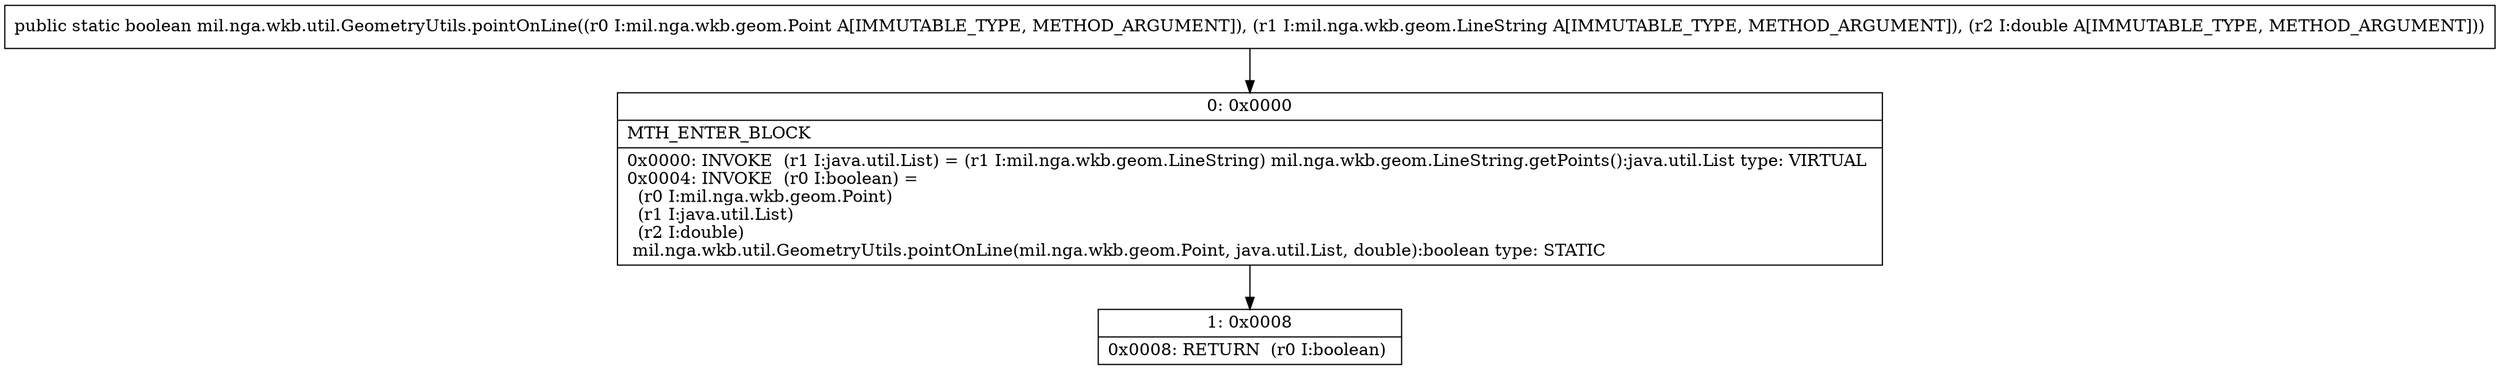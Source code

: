 digraph "CFG formil.nga.wkb.util.GeometryUtils.pointOnLine(Lmil\/nga\/wkb\/geom\/Point;Lmil\/nga\/wkb\/geom\/LineString;D)Z" {
Node_0 [shape=record,label="{0\:\ 0x0000|MTH_ENTER_BLOCK\l|0x0000: INVOKE  (r1 I:java.util.List) = (r1 I:mil.nga.wkb.geom.LineString) mil.nga.wkb.geom.LineString.getPoints():java.util.List type: VIRTUAL \l0x0004: INVOKE  (r0 I:boolean) = \l  (r0 I:mil.nga.wkb.geom.Point)\l  (r1 I:java.util.List)\l  (r2 I:double)\l mil.nga.wkb.util.GeometryUtils.pointOnLine(mil.nga.wkb.geom.Point, java.util.List, double):boolean type: STATIC \l}"];
Node_1 [shape=record,label="{1\:\ 0x0008|0x0008: RETURN  (r0 I:boolean) \l}"];
MethodNode[shape=record,label="{public static boolean mil.nga.wkb.util.GeometryUtils.pointOnLine((r0 I:mil.nga.wkb.geom.Point A[IMMUTABLE_TYPE, METHOD_ARGUMENT]), (r1 I:mil.nga.wkb.geom.LineString A[IMMUTABLE_TYPE, METHOD_ARGUMENT]), (r2 I:double A[IMMUTABLE_TYPE, METHOD_ARGUMENT])) }"];
MethodNode -> Node_0;
Node_0 -> Node_1;
}

